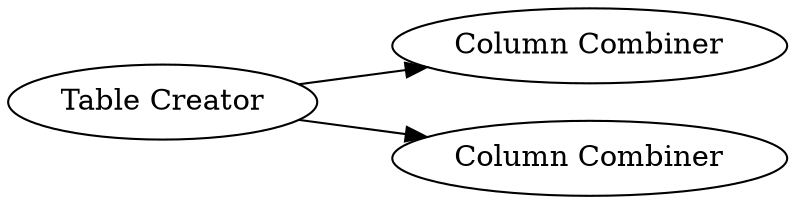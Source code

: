 digraph {
	4 -> 9
	4 -> 10
	4 [label="Table Creator"]
	10 [label="Column Combiner"]
	9 [label="Column Combiner"]
	rankdir=LR
}
